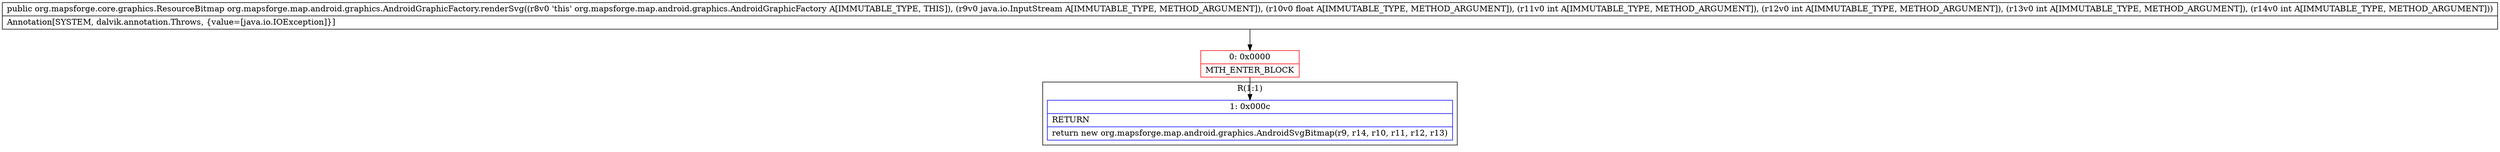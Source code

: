 digraph "CFG fororg.mapsforge.map.android.graphics.AndroidGraphicFactory.renderSvg(Ljava\/io\/InputStream;FIIII)Lorg\/mapsforge\/core\/graphics\/ResourceBitmap;" {
subgraph cluster_Region_571677795 {
label = "R(1:1)";
node [shape=record,color=blue];
Node_1 [shape=record,label="{1\:\ 0x000c|RETURN\l|return new org.mapsforge.map.android.graphics.AndroidSvgBitmap(r9, r14, r10, r11, r12, r13)\l}"];
}
Node_0 [shape=record,color=red,label="{0\:\ 0x0000|MTH_ENTER_BLOCK\l}"];
MethodNode[shape=record,label="{public org.mapsforge.core.graphics.ResourceBitmap org.mapsforge.map.android.graphics.AndroidGraphicFactory.renderSvg((r8v0 'this' org.mapsforge.map.android.graphics.AndroidGraphicFactory A[IMMUTABLE_TYPE, THIS]), (r9v0 java.io.InputStream A[IMMUTABLE_TYPE, METHOD_ARGUMENT]), (r10v0 float A[IMMUTABLE_TYPE, METHOD_ARGUMENT]), (r11v0 int A[IMMUTABLE_TYPE, METHOD_ARGUMENT]), (r12v0 int A[IMMUTABLE_TYPE, METHOD_ARGUMENT]), (r13v0 int A[IMMUTABLE_TYPE, METHOD_ARGUMENT]), (r14v0 int A[IMMUTABLE_TYPE, METHOD_ARGUMENT]))  | Annotation[SYSTEM, dalvik.annotation.Throws, \{value=[java.io.IOException]\}]\l}"];
MethodNode -> Node_0;
Node_0 -> Node_1;
}

